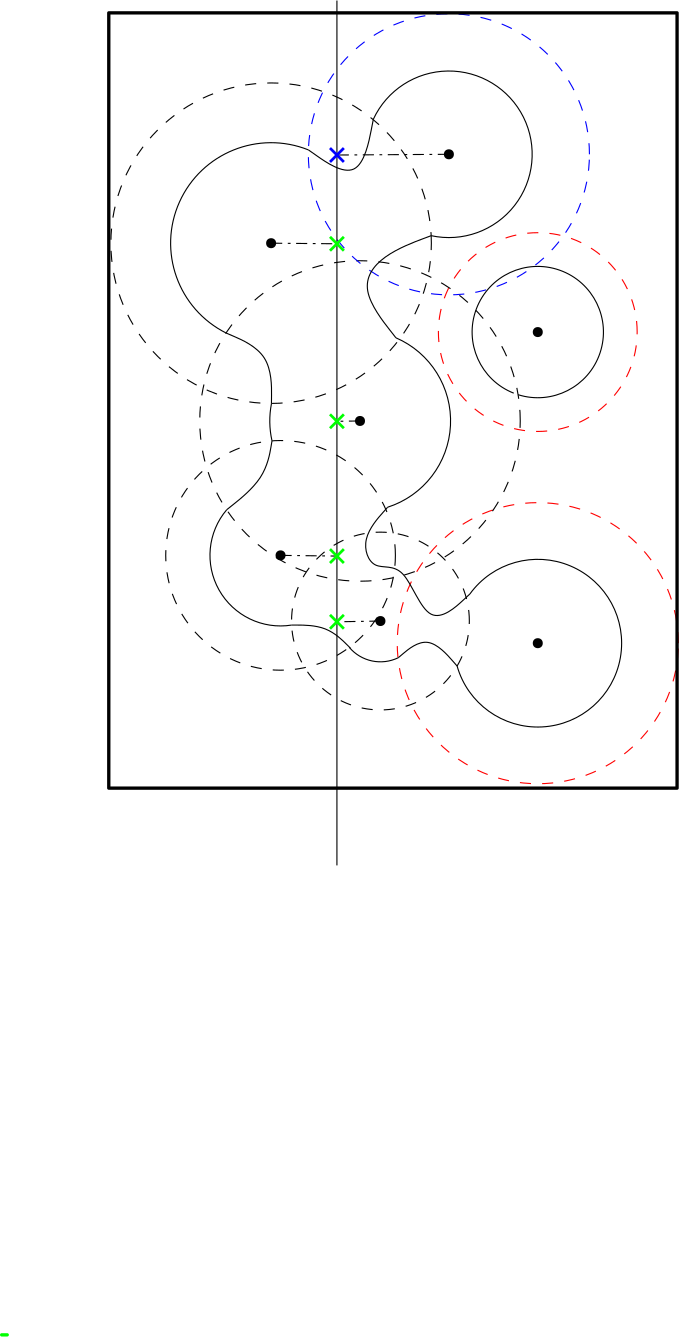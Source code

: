 <?xml version="1.0"?>
<!DOCTYPE ipe SYSTEM "ipe.dtd">
<ipe version="70010" creator="Ipe 7.0.10">
<info created="D:20110814122456" modified="D:20110815155138"/>
<ipestyle name="basic">
<symbol name="arrow/arc(spx)">
<path stroke="sym-stroke" fill="sym-stroke" pen="sym-pen">
0 0 m
-1 0.333 l
-1 -0.333 l
h
</path>
</symbol>
<symbol name="arrow/farc(spx)">
<path stroke="sym-stroke" fill="white" pen="sym-pen">
0 0 m
-1 0.333 l
-1 -0.333 l
h
</path>
</symbol>
<symbol name="mark/circle(sx)" transformations="translations">
<path fill="sym-stroke">
0.6 0 0 0.6 0 0 e
0.4 0 0 0.4 0 0 e
</path>
</symbol>
<symbol name="mark/disk(sx)" transformations="translations">
<path fill="sym-stroke">
0.6 0 0 0.6 0 0 e
</path>
</symbol>
<symbol name="mark/fdisk(sfx)" transformations="translations">
<group>
<path fill="sym-stroke" fillrule="eofill">
0.6 0 0 0.6 0 0 e
0.4 0 0 0.4 0 0 e
</path>
<path fill="sym-fill">
0.4 0 0 0.4 0 0 e
</path>
</group>
</symbol>
<symbol name="mark/box(sx)" transformations="translations">
<path fill="sym-stroke" fillrule="eofill">
-0.6 -0.6 m
0.6 -0.6 l
0.6 0.6 l
-0.6 0.6 l
h
-0.4 -0.4 m
0.4 -0.4 l
0.4 0.4 l
-0.4 0.4 l
h
</path>
</symbol>
<symbol name="mark/square(sx)" transformations="translations">
<path fill="sym-stroke">
-0.6 -0.6 m
0.6 -0.6 l
0.6 0.6 l
-0.6 0.6 l
h
</path>
</symbol>
<symbol name="mark/fsquare(sfx)" transformations="translations">
<group>
<path fill="sym-stroke" fillrule="eofill">
-0.6 -0.6 m
0.6 -0.6 l
0.6 0.6 l
-0.6 0.6 l
h
-0.4 -0.4 m
0.4 -0.4 l
0.4 0.4 l
-0.4 0.4 l
h
</path>
<path fill="sym-fill">
-0.4 -0.4 m
0.4 -0.4 l
0.4 0.4 l
-0.4 0.4 l
h
</path>
</group>
</symbol>
<symbol name="mark/cross(sx)" transformations="translations">
<group>
<path fill="sym-stroke">
-0.43 -0.57 m
0.57 0.43 l
0.43 0.57 l
-0.57 -0.43 l
h
</path>
<path fill="sym-stroke">
-0.43 0.57 m
0.57 -0.43 l
0.43 -0.57 l
-0.57 0.43 l
h
</path>
</group>
</symbol>
<symbol name="arrow/fnormal(spx)">
<path stroke="sym-stroke" fill="white" pen="sym-pen">
0 0 m
-1 0.333 l
-1 -0.333 l
h
</path>
</symbol>
<symbol name="arrow/pointed(spx)">
<path stroke="sym-stroke" fill="sym-stroke" pen="sym-pen">
0 0 m
-1 0.333 l
-0.8 0 l
-1 -0.333 l
h
</path>
</symbol>
<symbol name="arrow/fpointed(spx)">
<path stroke="sym-stroke" fill="white" pen="sym-pen">
0 0 m
-1 0.333 l
-0.8 0 l
-1 -0.333 l
h
</path>
</symbol>
<symbol name="arrow/linear(spx)">
<path stroke="sym-stroke" pen="sym-pen">
-1 0.333 m
0 0 l
-1 -0.333 l
</path>
</symbol>
<symbol name="arrow/fdouble(spx)">
<path stroke="sym-stroke" fill="white" pen="sym-pen">
0 0 m
-1 0.333 l
-1 -0.333 l
h
-1 0 m
-2 0.333 l
-2 -0.333 l
h
</path>
</symbol>
<symbol name="arrow/double(spx)">
<path stroke="sym-stroke" fill="sym-stroke" pen="sym-pen">
0 0 m
-1 0.333 l
-1 -0.333 l
h
-1 0 m
-2 0.333 l
-2 -0.333 l
h
</path>
</symbol>
<pen name="heavier" value="0.8"/>
<pen name="fat" value="1.2"/>
<pen name="ultrafat" value="2"/>
<symbolsize name="large" value="5"/>
<symbolsize name="small" value="2"/>
<symbolsize name="tiny" value="1.1"/>
<arrowsize name="large" value="10"/>
<arrowsize name="small" value="5"/>
<arrowsize name="tiny" value="3"/>
<color name="red" value="1 0 0"/>
<color name="green" value="0 1 0"/>
<color name="blue" value="0 0 1"/>
<color name="yellow" value="1 1 0"/>
<color name="orange" value="1 0.647 0"/>
<color name="gold" value="1 0.843 0"/>
<color name="purple" value="0.627 0.125 0.941"/>
<color name="gray" value="0.745"/>
<color name="brown" value="0.647 0.165 0.165"/>
<color name="navy" value="0 0 0.502"/>
<color name="pink" value="1 0.753 0.796"/>
<color name="seagreen" value="0.18 0.545 0.341"/>
<color name="turquoise" value="0.251 0.878 0.816"/>
<color name="violet" value="0.933 0.51 0.933"/>
<color name="darkblue" value="0 0 0.545"/>
<color name="darkcyan" value="0 0.545 0.545"/>
<color name="darkgray" value="0.663"/>
<color name="darkgreen" value="0 0.392 0"/>
<color name="darkmagenta" value="0.545 0 0.545"/>
<color name="darkorange" value="1 0.549 0"/>
<color name="darkred" value="0.545 0 0"/>
<color name="lightblue" value="0.678 0.847 0.902"/>
<color name="lightcyan" value="0.878 1 1"/>
<color name="lightgray" value="0.827"/>
<color name="lightgreen" value="0.565 0.933 0.565"/>
<color name="lightyellow" value="1 1 0.878"/>
<dashstyle name="dashed" value="[4] 0"/>
<dashstyle name="dotted" value="[1 3] 0"/>
<dashstyle name="dash dotted" value="[4 2 1 2] 0"/>
<dashstyle name="dash dot dotted" value="[4 2 1 2 1 2] 0"/>
<textsize name="large" value="\large"/>
<textsize name="Large" value="\Large"/>
<textsize name="LARGE" value="\LARGE"/>
<textsize name="huge" value="\huge"/>
<textsize name="Huge" value="\Huge"/>
<textsize name="small" value="\small"/>
<textsize name="footnote" value="\footnotesize"/>
<textsize name="tiny" value="\tiny"/>
<textstyle name="center" begin="\begin{center}" end="\end{center}"/>
<textstyle name="itemize" begin="\begin{itemize}" end="\end{itemize}"/>
<textstyle name="item" begin="\begin{itemize}\item{}" end="\end{itemize}"/>
<gridsize name="4 pts" value="4"/>
<gridsize name="8 pts (~3 mm)" value="8"/>
<gridsize name="16 pts (~6 mm)" value="16"/>
<gridsize name="32 pts (~12 mm)" value="32"/>
<gridsize name="10 pts (~3.5 mm)" value="10"/>
<gridsize name="20 pts (~7 mm)" value="20"/>
<gridsize name="14 pts (~5 mm)" value="14"/>
<gridsize name="28 pts (~10 mm)" value="28"/>
<gridsize name="56 pts (~20 mm)" value="56"/>
<anglesize name="90 deg" value="90"/>
<anglesize name="60 deg" value="60"/>
<anglesize name="45 deg" value="45"/>
<anglesize name="30 deg" value="30"/>
<anglesize name="22.5 deg" value="22.5"/>
<tiling name="falling" angle="-60" step="4" width="1"/>
<tiling name="rising" angle="30" step="4" width="1"/>
</ipestyle>
<page>
<layer name="alpha"/>
<view layers="alpha" active="alpha"/>
<use layer="alpha" matrix="1 0 0 1 -117.615 -219.769" name="mark/disk(sx)" pos="224 384" size="normal" stroke="black"/>
<use matrix="1 0 0 1 -117.615 -219.769" name="mark/disk(sx)" pos="288 416" size="normal" stroke="black"/>
<use matrix="1 0 0 1 -126.255 -211.795" name="mark/disk(sx)" pos="240 304" size="normal" stroke="black"/>
<use matrix="1 0 0 1 -117.615 -219.769" name="mark/disk(sx)" pos="192 448" size="normal" stroke="black"/>
<use matrix="0.626645 0 0 0.626645 -22.4771 -94.706" name="mark/disk(sx)" pos="160 336" size="normal" stroke="black"/>
<use matrix="1 0 0 1 -117.615 -219.769" name="mark/disk(sx)" pos="256 480" size="normal" stroke="black"/>
<use matrix="1 0 0 1 -117.615 -219.769" name="mark/disk(sx)" pos="288 304" size="normal" stroke="black"/>
<path matrix="1 0 0 1 -126.255 -211.795" stroke="black" dash="dashed">
32 0 0 32 240 304 e
</path>
<path matrix="1 0 0 1 -117.615 -219.769" stroke="red" dash="dashed">
50.5964 0 0 50.5964 288 304 e
</path>
<path matrix="1 0 0 1 -117.615 -219.769" stroke="black" dash="dashed">
57.6888 0 0 57.6888 224 384 e
</path>
<path matrix="1 0 0 1 -117.615 -219.769" stroke="red" dash="dashed">
35.7771 0 0 35.7771 288 416 e
</path>
<path matrix="1 0 0 1 -117.615 -219.769" stroke="blue" dash="dashed">
50.5964 0 0 50.5964 256 480 e
</path>
<path matrix="1 0 0 1 -117.615 -219.769" stroke="black" dash="dashed">
57.6888 0 0 57.6888 192 448 e
</path>
<path matrix="0.626645 0 0 0.626645 -22.4771 -94.706" stroke="black" dash="dashed">
65.9697 0 0 65.9697 160 336 e
</path>
<path matrix="0.846052 0 0 0.846052 -91.4388 -171.748" stroke="black">
224 576 m
224 208 l
224 208 l
</path>
<path matrix="1 0 0 1 -117.615 -219.769" stroke="black">
205.428 481.584 m
36.1687 0 0 36.1687 192 448 175.835 415.645 a
</path>
<path matrix="1 0 0 1 -117.615 -219.769" stroke="black">
249.626 450.702 m
29.9834 0 0 29.9834 256 480 228.804 492.625 a
</path>
<path matrix="1 0 0 1 -117.615 -219.769" stroke="black">
220.142 302.497 m
14.6858 0 0 14.6858 231.361 311.974 237.773 298.762 a
</path>
<path matrix="1 0 0 1 -117.615 -219.769" stroke="black">
199.394 310.522 m
25.4097 0 0 -25.4097 195.401 335.616 176.031 352.061 a
</path>
<path matrix="1 0 0 1 -117.615 -219.769" stroke="black">
192.321 376.841 m
32.478 0 0 -32.478 224 384 192.12 390.203 a
</path>
<path matrix="1 0 0 1 -117.615 -219.769" stroke="black">
236.923 413.941 m
32.6107 0 0 -32.6107 224 384 233.949 352.944 a
</path>
<path matrix="1 0 0 1 -117.615 -219.769" stroke="black">
258.957 295.774 m
30.1855 0 0 30.1855 288 304 263.544 321.694 a
</path>
<path matrix="1 0 0 1 -117.615 -219.769" stroke="black">
176.031 352.061 m
190 363.172
192.321 376.841
192.321 376.841 s
</path>
<path matrix="1 0 0 1 -117.615 -219.769" stroke="black">
192.12 390.203 m
192.308 408.556
175.835 415.645
175.835 415.645 s
</path>
<path matrix="1 0 0 1 -117.615 -219.769" stroke="black">
236.923 413.941 m
223.077 431.633
231.538 443.941
249.626 450.702 s
</path>
<path matrix="1 0 0 1 -117.615 -219.769" stroke="black">
280.909 393.455 m
23.6338 0 0 23.6338 288 416 279.344 394.009 a
</path>
<path matrix="1 0 0 1 -117.615 -219.769" stroke="black">
237.773 298.762 m
248.462 307.787
258.957 295.774 s
</path>
<path matrix="1 0 0 1 -117.615 -219.769" stroke="black">
263.544 321.694 m
248.462 307.787
240 333.941
228.462 329.325
223.846 341.633
233.949 352.944 s
</path>
<path matrix="1 0 0 1 -117.615 -219.769" stroke="black" dash="dash dotted">
256 480 m
215.692 479.74 l
</path>
<path matrix="1 0 0 1 -117.615 -219.769" stroke="black" dash="dash dotted">
192 448 m
215.692 447.787 l
</path>
<path matrix="1 0 0 1 -117.615 -219.769" stroke="black" dash="dash dotted">
224 384 m
215.692 383.882 l
</path>
<path matrix="1 0 0 1 -117.615 -219.769" stroke="black" dash="dash dotted">
195.401 335.616 m
215.692 335.361 l
</path>
<path matrix="1 0 0 1 -117.615 -219.769" stroke="black" dash="dash dotted">
231.361 311.974 m
215.207 311.692 l
</path>
<path matrix="1 0 0 1 -117.615 -219.769" stroke="green">
208.698 312.876 m
208.698 312.876 l
</path>
<path matrix="1 0 0 1 -117.615 -219.769" stroke="black">
199.394 310.522 m
212.249 310.509
220.533 302.225 s
</path>
<path matrix="1 0 0 1 -117.615 -219.769" stroke="black">
205.428 481.584 m
224.083 468.497
228.804 492.625 s
</path>
<use matrix="1 0 0 1 -117.615 -219.769" name="mark/cross(sx)" pos="215.692 479.74" size="large" stroke="blue"/>
<use matrix="1 0 0 1 -117.615 -219.769" name="mark/cross(sx)" pos="215.692 447.787" size="large" stroke="green"/>
<use matrix="1 0 0 1 -117.615 -219.769" name="mark/cross(sx)" pos="215.692 383.882" size="large" stroke="green"/>
<use matrix="1 0 0 1 -117.615 -219.769" name="mark/cross(sx)" pos="215.692 335.361" size="large" stroke="0 1 0"/>
<use matrix="1 0 0 1 -117.615 -219.769" name="mark/cross(sx)" pos="215.692 311.701" size="large" stroke="green"/>
<path matrix="1 0 0 1 -21.6154 -164.769" stroke="green" pen="fat">
1 0 m
1 0 l
-1 0 l
-1 0 l
h
</path>
<path matrix="0.882012 0 0 0.974503 -48.09 -47.8903" stroke="black" pen="fat">
72.6017 368.428 m
72.6017 82.0373 l
304.554 82.0373 l
304.554 368.428 l
h
</path>
</page>
</ipe>
